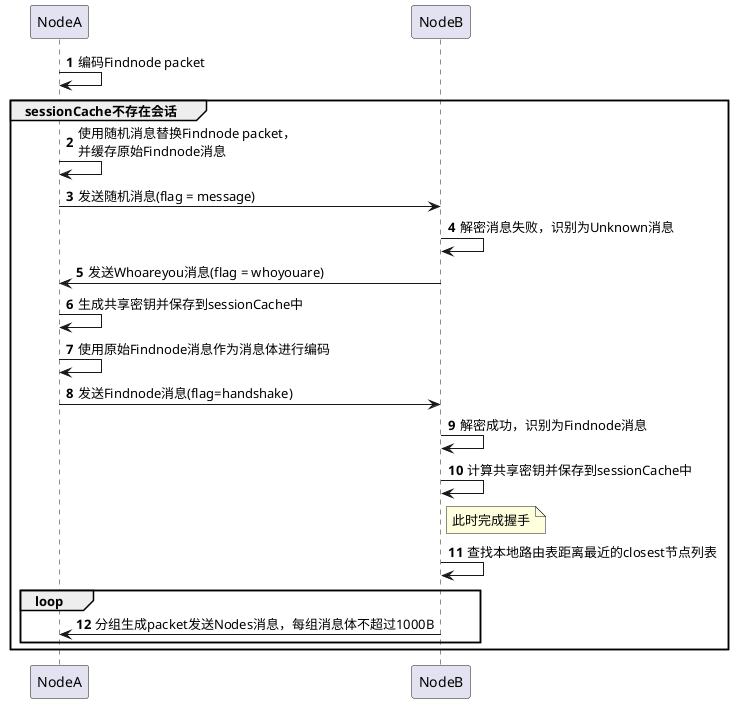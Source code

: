 @startuml
'https://plantuml.com/sequence-diagram

autonumber

'opt 24小时内未收到ping消息 \n 或者失败次数 > 5
'
'NodeA -> NodeB: 发送PING消息
'activate NodeB
'
'NodeB -> NodeA: 发送PONG消息
'NodeB -> NodeB: 加入inbound节点
'NodeB -> NodeB: 更新LastPingReceived时间
'deactivate NodeB
'end opt
'
'NodeA -> NodeB: 发送FINDNODE消息
'activate NodeB
'NodeB -> NodeB: 查找本地路由表距离最近的closest节点列表
'loop
'NodeB -> NodeA: 每12个节点组装packet发送NEIGHBORS消息
'end loop
'deactivate NodeB

NodeA -> NodeA: 编码Findnode packet
group sessionCache不存在会话
    NodeA -> NodeA: 使用随机消息替换Findnode packet，\n并缓存原始Findnode消息
NodeA -> NodeB: 发送随机消息(flag = message)
'activate NodeB
    NodeB -> NodeB: 解密消息失败，识别为Unknown消息
    NodeB -> NodeA: 发送Whoareyou消息(flag = whoyouare)
'deactivate NodeB
NodeA -> NodeA: 生成共享密钥并保存到sessionCache中
NodeA -> NodeA: 使用原始Findnode消息作为消息体进行编码
NodeA -> NodeB: 发送Findnode消息(flag=handshake)

NodeB -> NodeB: 解密成功，识别为Findnode消息
NodeB -> NodeB: 计算共享密钥并保存到sessionCache中
note right NodeB
此时完成握手
end note
NodeB -> NodeB: 查找本地路由表距离最近的closest节点列表
loop
    NodeB -> NodeA: 分组生成packet发送Nodes消息，每组消息体不超过1000B
end loop


end group


@enduml